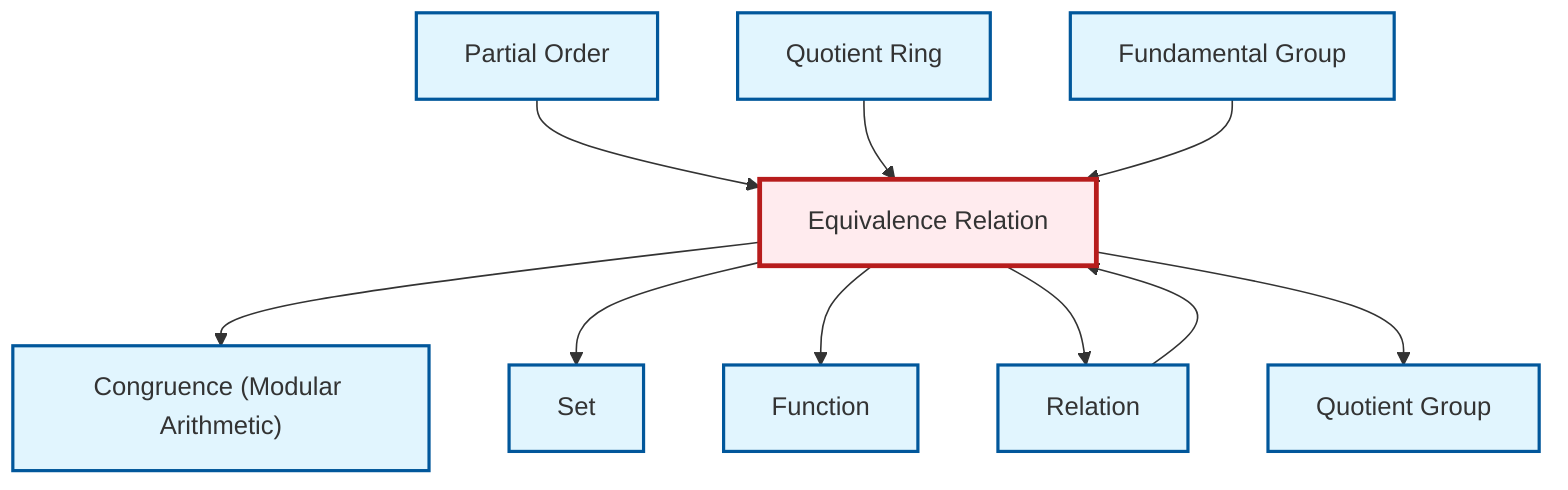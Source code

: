graph TD
    classDef definition fill:#e1f5fe,stroke:#01579b,stroke-width:2px
    classDef theorem fill:#f3e5f5,stroke:#4a148c,stroke-width:2px
    classDef axiom fill:#fff3e0,stroke:#e65100,stroke-width:2px
    classDef example fill:#e8f5e9,stroke:#1b5e20,stroke-width:2px
    classDef current fill:#ffebee,stroke:#b71c1c,stroke-width:3px
    def-function["Function"]:::definition
    def-partial-order["Partial Order"]:::definition
    def-congruence["Congruence (Modular Arithmetic)"]:::definition
    def-fundamental-group["Fundamental Group"]:::definition
    def-quotient-ring["Quotient Ring"]:::definition
    def-set["Set"]:::definition
    def-relation["Relation"]:::definition
    def-quotient-group["Quotient Group"]:::definition
    def-equivalence-relation["Equivalence Relation"]:::definition
    def-equivalence-relation --> def-congruence
    def-equivalence-relation --> def-set
    def-equivalence-relation --> def-function
    def-partial-order --> def-equivalence-relation
    def-relation --> def-equivalence-relation
    def-equivalence-relation --> def-relation
    def-quotient-ring --> def-equivalence-relation
    def-equivalence-relation --> def-quotient-group
    def-fundamental-group --> def-equivalence-relation
    class def-equivalence-relation current